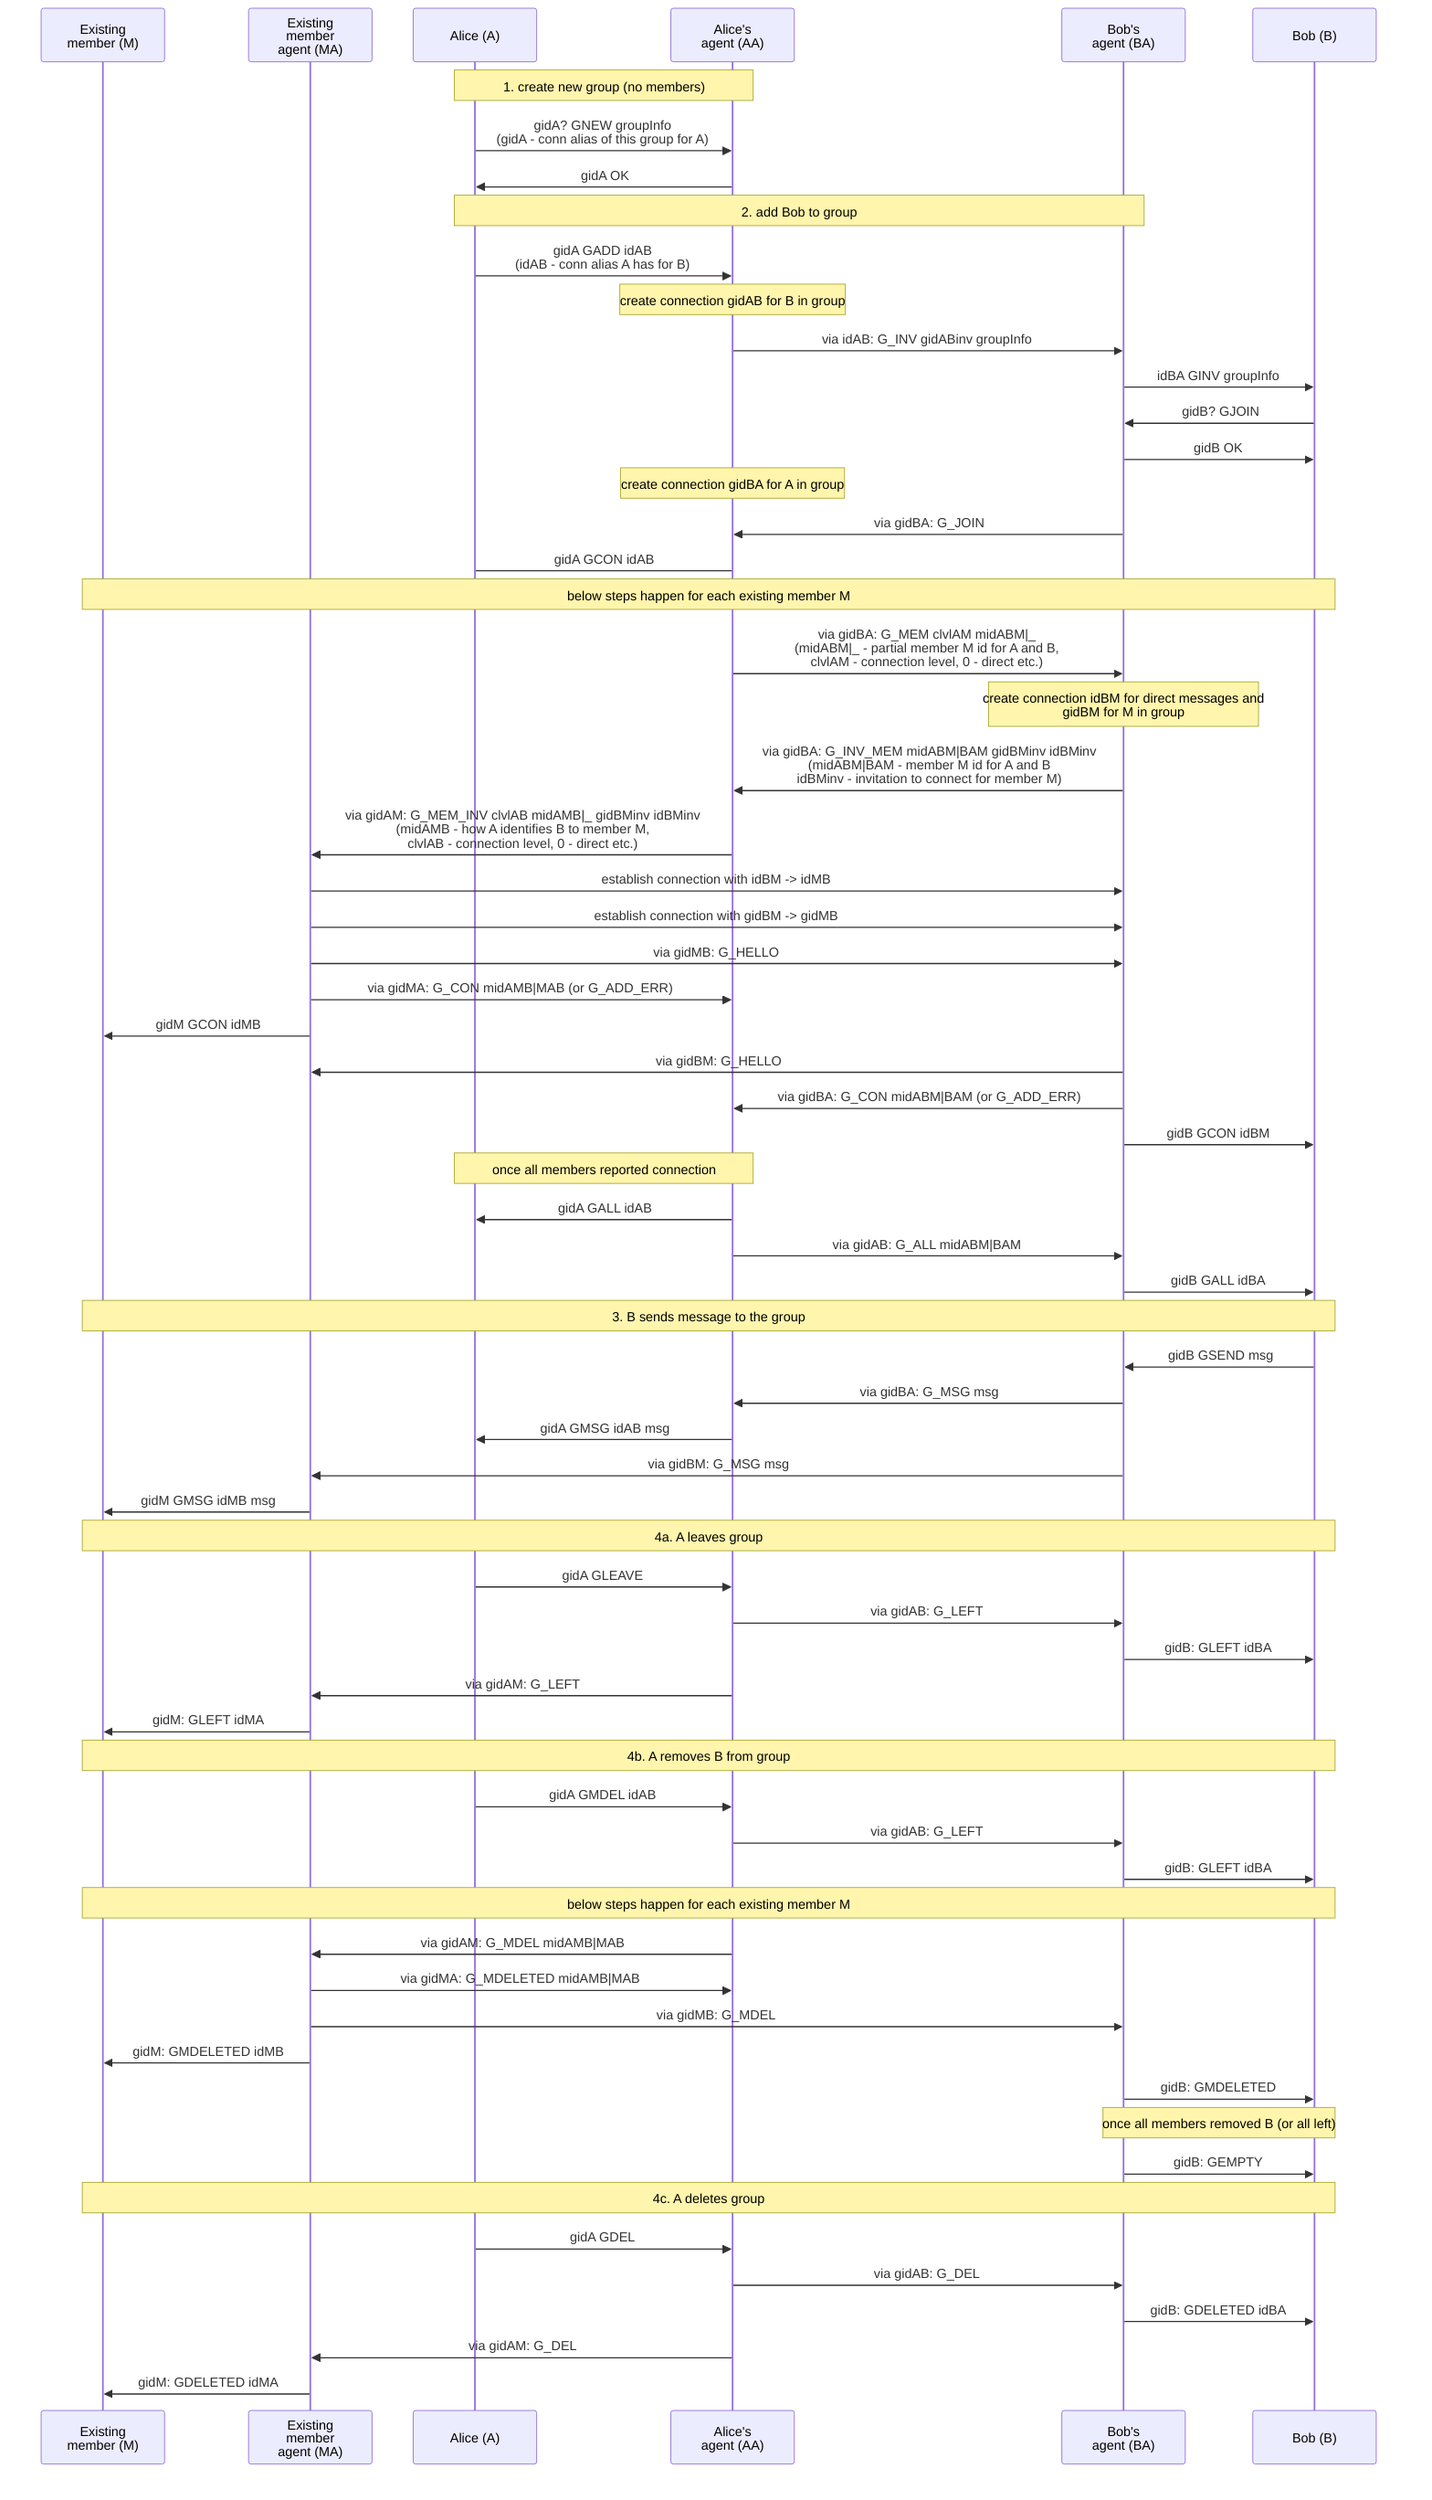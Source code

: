 sequenceDiagram
  participant M as Existing<br>member (M)
  participant MA as Existing<br>member<br>agent (MA)
  participant A as Alice (A)
  participant AA as Alice's<br>agent (AA)
  participant BA as Bob's<br>agent (BA)
  participant B as Bob (B)

  note over A, AA: 1. create new group (no members)
  A ->> AA: gidA? GNEW groupInfo<br>(gidA - conn alias of this group for A)
  AA ->> A: gidA OK

  note over A, BA: 2. add Bob to group
  A ->> AA: gidA GADD idAB<br>(idAB - conn alias A has for B)
  
  note over AA: create connection gidAB for B in group

  AA ->> BA: via idAB: G_INV gidABinv groupInfo
  BA ->> B: idBA GINV groupInfo
  B ->> BA: gidB? GJOIN
  BA ->> B: gidB OK

  note over AA: create connection gidBA for A in group
 
  BA ->> AA: via gidBA: G_JOIN
  AA -> A: gidA GCON idAB

  note over M, B: below steps happen for each existing member M

  AA ->> BA: via gidBA: G_MEM clvlAM midABM|_<br>(midABM|_ - partial member M id for A and B,<br>clvlAM - connection level, 0 - direct etc.)
  
  note over BA: create connection idBM for direct messages and<br> gidBM for M in group
  
  BA ->> AA: via gidBA: G_INV_MEM midABM|BAM gidBMinv idBMinv<br>(midABM|BAM - member M id for A and B<br>idBMinv - invitation to connect for member M)

  AA ->> MA: via gidAM: G_MEM_INV clvlAB midAMB|_ gidBMinv idBMinv<br>(midAMB - how A identifies B to member M,<br>clvlAB - connection level, 0 - direct etc.)

  MA ->> BA: establish connection with idBM -> idMB
  MA ->> BA: establish connection with gidBM -> gidMB

  MA ->> BA: via gidMB: G_HELLO
  MA ->> AA: via gidMA: G_CON midAMB|MAB (or G_ADD_ERR)
  MA ->> M: gidM GCON idMB

  BA ->> MA: via gidBM: G_HELLO
  BA ->> AA: via gidBA: G_CON midABM|BAM (or G_ADD_ERR)
  BA ->> B: gidB GCON idBM

  note over A, AA: once all members reported connection
  AA ->> A: gidA GALL idAB
  AA ->> BA: via gidAB: G_ALL midABM|BAM
  BA ->> B: gidB GALL idBA
  
  note over M, B: 3. B sends message to the group

  B ->> BA: gidB GSEND msg

  BA ->> AA: via gidBA: G_MSG msg
  AA ->> A: gidA GMSG idAB msg

  BA ->> MA: via gidBM: G_MSG msg
  MA ->> M: gidM GMSG idMB msg

  note over M, B: 4a. A leaves group

  A ->> AA: gidA GLEAVE
  AA ->> BA: via gidAB: G_LEFT
  BA ->> B: gidB: GLEFT idBA
  AA ->> MA: via gidAM: G_LEFT
  MA ->> M: gidM: GLEFT idMA

  note over M, B: 4b. A removes B from group
  A ->> AA: gidA GMDEL idAB
  AA ->> BA: via gidAB: G_LEFT
  BA ->> B: gidB: GLEFT idBA

  note over M, B: below steps happen for each existing member M

  AA ->> MA: via gidAM: G_MDEL midAMB|MAB
  MA ->> AA: via gidMA: G_MDELETED midAMB|MAB
  MA ->> BA: via gidMB: G_MDEL
  MA ->> M: gidM: GMDELETED idMB
  BA ->> B: gidB: GMDELETED

  note over B, BA: once all members removed B (or all left)

  BA ->> B: gidB: GEMPTY

  note over M, B: 4c. A deletes group
  A ->> AA: gidA GDEL
  AA ->> BA: via gidAB: G_DEL
  BA ->> B: gidB: GDELETED idBA
  AA ->> MA: via gidAM: G_DEL
  MA ->> M: gidM: GDELETED idMA